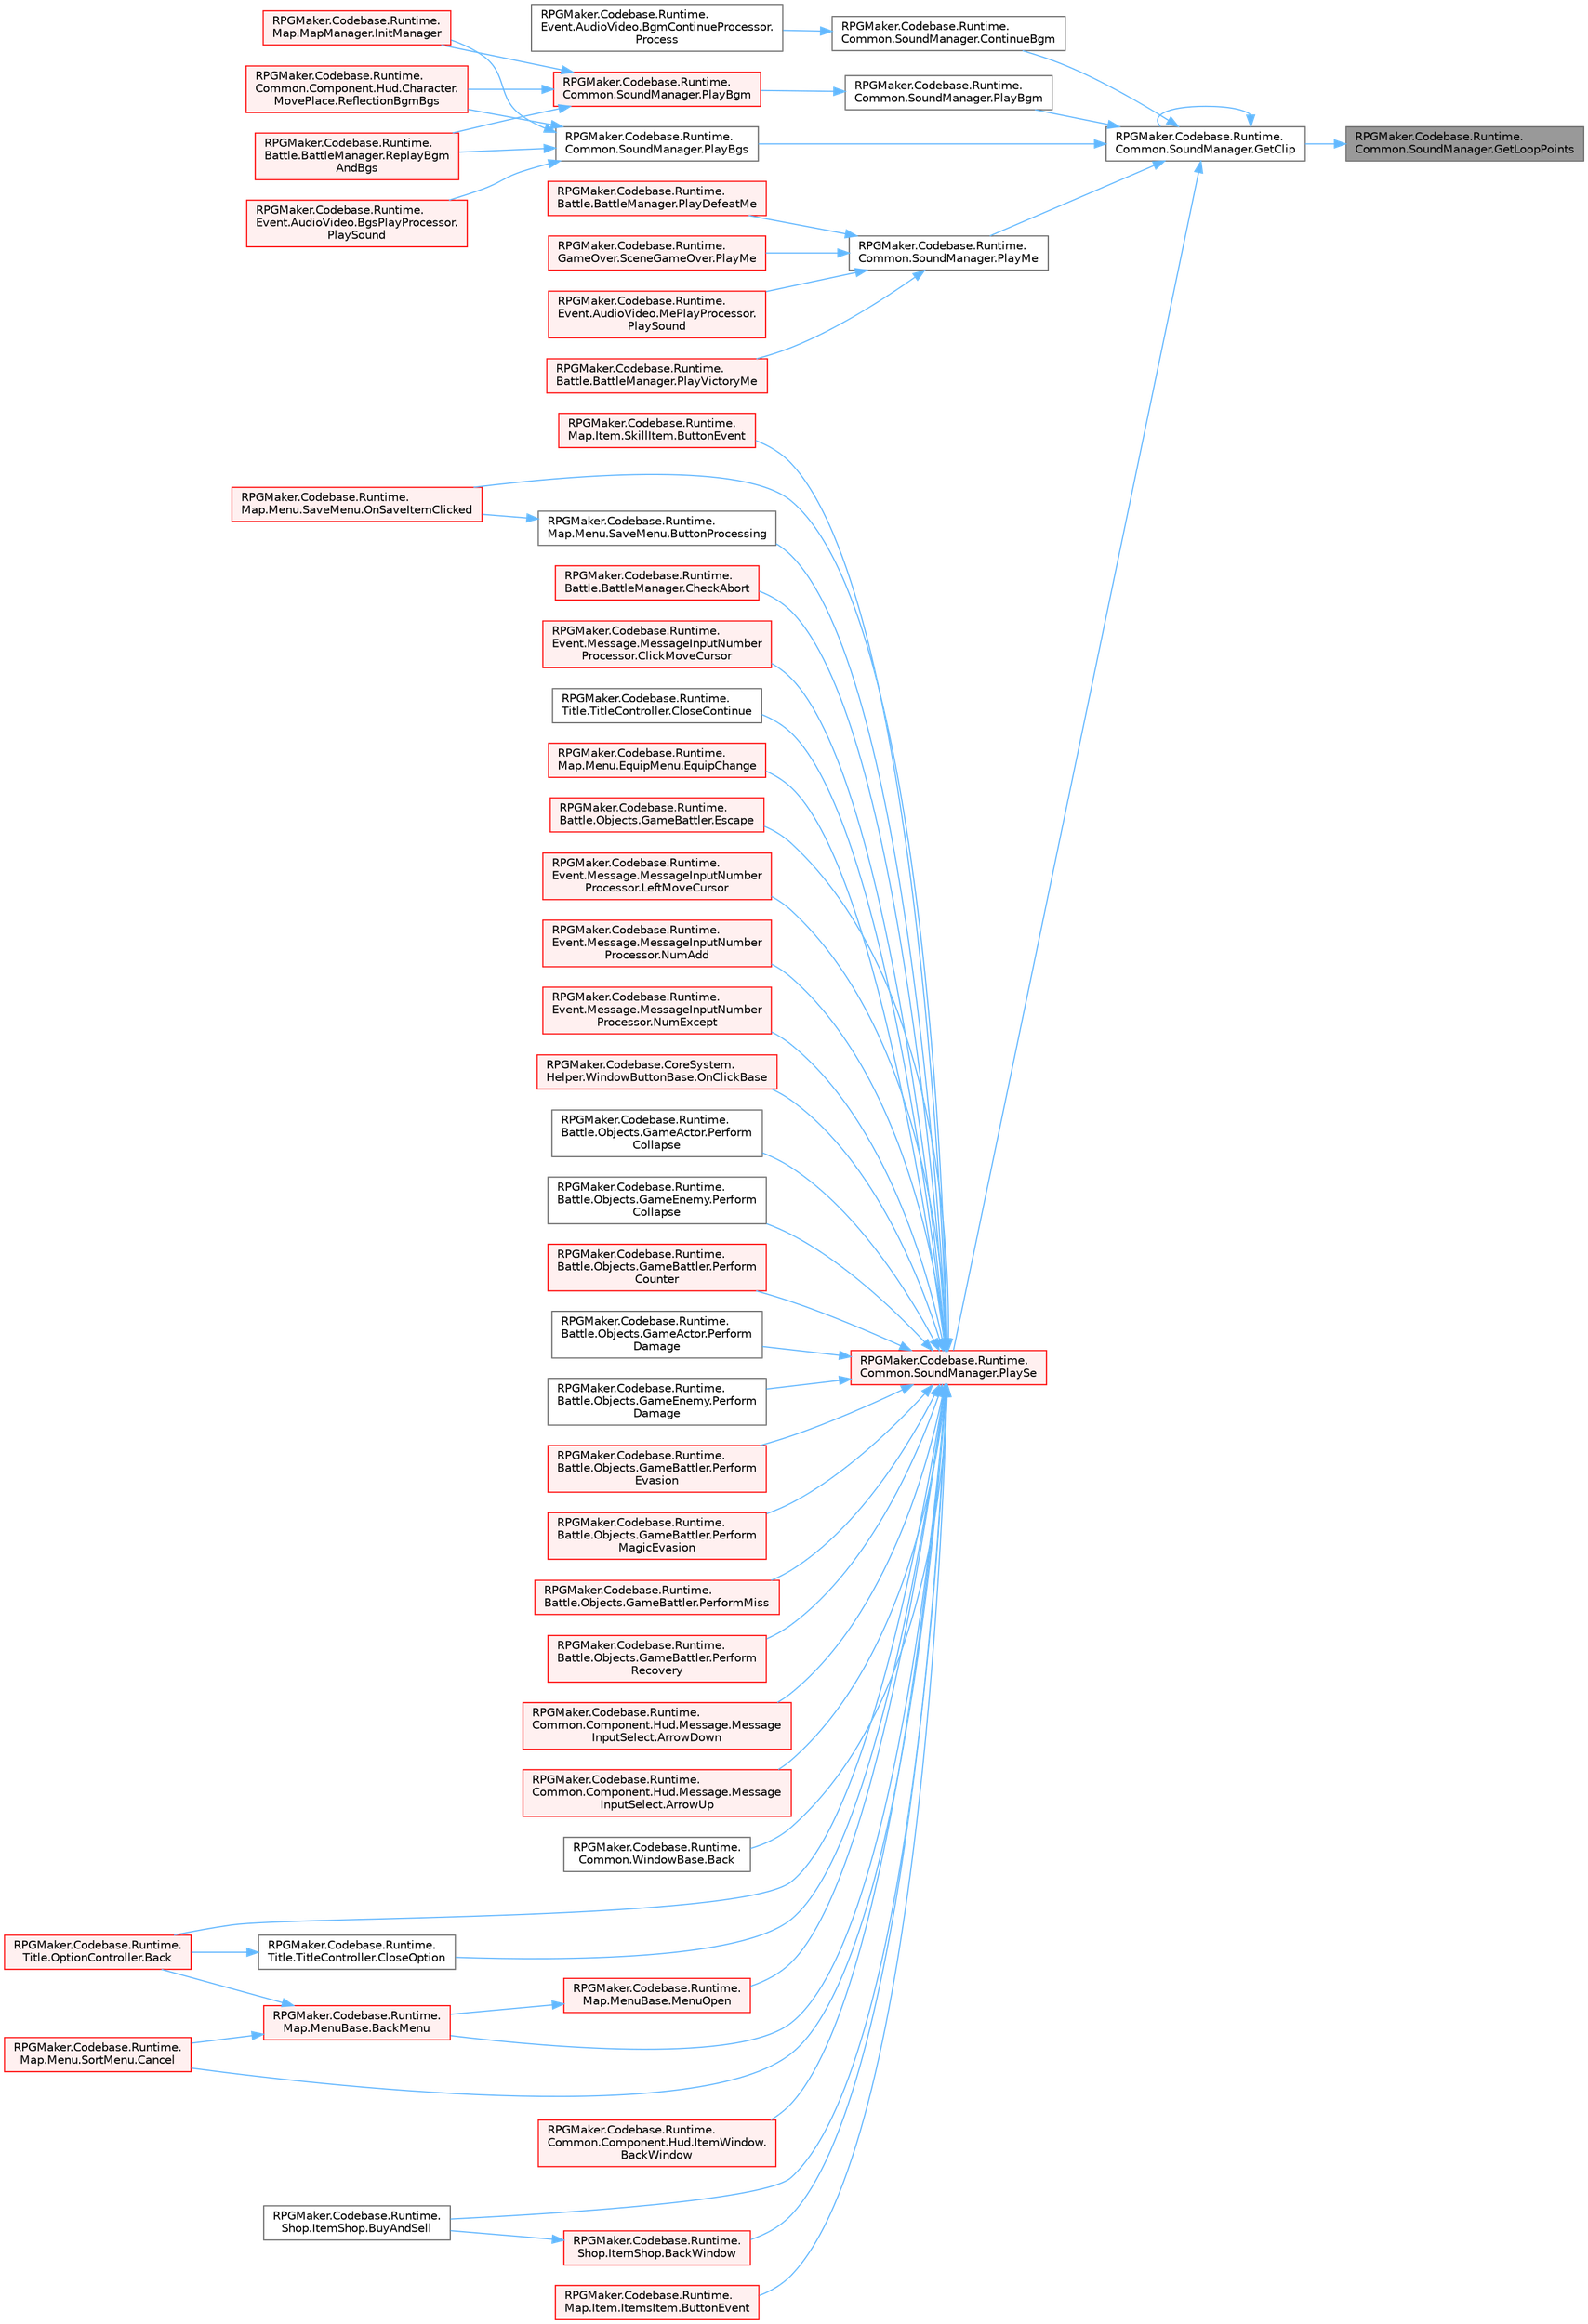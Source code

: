 digraph "RPGMaker.Codebase.Runtime.Common.SoundManager.GetLoopPoints"
{
 // LATEX_PDF_SIZE
  bgcolor="transparent";
  edge [fontname=Helvetica,fontsize=10,labelfontname=Helvetica,labelfontsize=10];
  node [fontname=Helvetica,fontsize=10,shape=box,height=0.2,width=0.4];
  rankdir="RL";
  Node1 [id="Node000001",label="RPGMaker.Codebase.Runtime.\lCommon.SoundManager.GetLoopPoints",height=0.2,width=0.4,color="gray40", fillcolor="grey60", style="filled", fontcolor="black",tooltip="😁 ループ点取得"];
  Node1 -> Node2 [id="edge1_Node000001_Node000002",dir="back",color="steelblue1",style="solid",tooltip=" "];
  Node2 [id="Node000002",label="RPGMaker.Codebase.Runtime.\lCommon.SoundManager.GetClip",height=0.2,width=0.4,color="grey40", fillcolor="white", style="filled",URL="$dc/d92/class_r_p_g_maker_1_1_codebase_1_1_runtime_1_1_common_1_1_sound_manager.html#afeb381d3d8889091583df950cc926c62",tooltip="😁 クリップ取得"];
  Node2 -> Node3 [id="edge2_Node000002_Node000003",dir="back",color="steelblue1",style="solid",tooltip=" "];
  Node3 [id="Node000003",label="RPGMaker.Codebase.Runtime.\lCommon.SoundManager.ContinueBgm",height=0.2,width=0.4,color="grey40", fillcolor="white", style="filled",URL="$dc/d92/class_r_p_g_maker_1_1_codebase_1_1_runtime_1_1_common_1_1_sound_manager.html#a62b8f6d491ead7a01c49a0e9ca98f720",tooltip="😁 BGMの再開。"];
  Node3 -> Node4 [id="edge3_Node000003_Node000004",dir="back",color="steelblue1",style="solid",tooltip=" "];
  Node4 [id="Node000004",label="RPGMaker.Codebase.Runtime.\lEvent.AudioVideo.BgmContinueProcessor.\lProcess",height=0.2,width=0.4,color="grey40", fillcolor="white", style="filled",URL="$d2/dff/class_r_p_g_maker_1_1_codebase_1_1_runtime_1_1_event_1_1_audio_video_1_1_bgm_continue_processor.html#a306d9c377605e7f7fb40d0e597ffc080",tooltip="😁 処理"];
  Node2 -> Node2 [id="edge4_Node000002_Node000002",dir="back",color="steelblue1",style="solid",tooltip=" "];
  Node2 -> Node5 [id="edge5_Node000002_Node000005",dir="back",color="steelblue1",style="solid",tooltip=" "];
  Node5 [id="Node000005",label="RPGMaker.Codebase.Runtime.\lCommon.SoundManager.PlayBgm",height=0.2,width=0.4,color="grey40", fillcolor="white", style="filled",URL="$dc/d92/class_r_p_g_maker_1_1_codebase_1_1_runtime_1_1_common_1_1_sound_manager.html#a14845db27bd80ffa9310696630950bb2",tooltip="😁 背景音楽再生"];
  Node5 -> Node6 [id="edge6_Node000005_Node000006",dir="back",color="steelblue1",style="solid",tooltip=" "];
  Node6 [id="Node000006",label="RPGMaker.Codebase.Runtime.\lCommon.SoundManager.PlayBgm",height=0.2,width=0.4,color="red", fillcolor="#FFF0F0", style="filled",URL="$dc/d92/class_r_p_g_maker_1_1_codebase_1_1_runtime_1_1_common_1_1_sound_manager.html#a6c8c608b6e1e7333a2d5ffefd1c22eb1",tooltip="😁 背景音楽再生"];
  Node6 -> Node17 [id="edge7_Node000006_Node000017",dir="back",color="steelblue1",style="solid",tooltip=" "];
  Node17 [id="Node000017",label="RPGMaker.Codebase.Runtime.\lMap.MapManager.InitManager",height=0.2,width=0.4,color="red", fillcolor="#FFF0F0", style="filled",URL="$d5/d0f/class_r_p_g_maker_1_1_codebase_1_1_runtime_1_1_map_1_1_map_manager.html#ae14061e8d125d7fe532437b6ba183131",tooltip="マップ初期化"];
  Node6 -> Node77 [id="edge8_Node000006_Node000077",dir="back",color="steelblue1",style="solid",tooltip=" "];
  Node77 [id="Node000077",label="RPGMaker.Codebase.Runtime.\lCommon.Component.Hud.Character.\lMovePlace.ReflectionBgmBgs",height=0.2,width=0.4,color="red", fillcolor="#FFF0F0", style="filled",URL="$df/d12/class_r_p_g_maker_1_1_codebase_1_1_runtime_1_1_common_1_1_component_1_1_hud_1_1_character_1_1_move_place.html#a2401a104b9b46869b22f030231a05b64",tooltip="😁 反射背景音楽背景音"];
  Node6 -> Node78 [id="edge9_Node000006_Node000078",dir="back",color="steelblue1",style="solid",tooltip=" "];
  Node78 [id="Node000078",label="RPGMaker.Codebase.Runtime.\lBattle.BattleManager.ReplayBgm\lAndBgs",height=0.2,width=0.4,color="red", fillcolor="#FFF0F0", style="filled",URL="$d3/d0c/class_r_p_g_maker_1_1_codebase_1_1_runtime_1_1_battle_1_1_battle_manager.html#af537b7414d677604dbc785e095368417",tooltip="😁 BGMとBGSの続きを再生"];
  Node2 -> Node89 [id="edge10_Node000002_Node000089",dir="back",color="steelblue1",style="solid",tooltip=" "];
  Node89 [id="Node000089",label="RPGMaker.Codebase.Runtime.\lCommon.SoundManager.PlayBgs",height=0.2,width=0.4,color="grey40", fillcolor="white", style="filled",URL="$dc/d92/class_r_p_g_maker_1_1_codebase_1_1_runtime_1_1_common_1_1_sound_manager.html#a3885aa1153952db1a46c6b826c09d94d",tooltip="😁 背景音楽音再生"];
  Node89 -> Node17 [id="edge11_Node000089_Node000017",dir="back",color="steelblue1",style="solid",tooltip=" "];
  Node89 -> Node90 [id="edge12_Node000089_Node000090",dir="back",color="steelblue1",style="solid",tooltip=" "];
  Node90 [id="Node000090",label="RPGMaker.Codebase.Runtime.\lEvent.AudioVideo.BgsPlayProcessor.\lPlaySound",height=0.2,width=0.4,color="red", fillcolor="#FFF0F0", style="filled",URL="$da/d4c/class_r_p_g_maker_1_1_codebase_1_1_runtime_1_1_event_1_1_audio_video_1_1_bgs_play_processor.html#a50a8f6c0f8bafc246afd951f60cdad26",tooltip="😁 音再生"];
  Node89 -> Node77 [id="edge13_Node000089_Node000077",dir="back",color="steelblue1",style="solid",tooltip=" "];
  Node89 -> Node78 [id="edge14_Node000089_Node000078",dir="back",color="steelblue1",style="solid",tooltip=" "];
  Node2 -> Node92 [id="edge15_Node000002_Node000092",dir="back",color="steelblue1",style="solid",tooltip=" "];
  Node92 [id="Node000092",label="RPGMaker.Codebase.Runtime.\lCommon.SoundManager.PlayMe",height=0.2,width=0.4,color="grey40", fillcolor="white", style="filled",URL="$dc/d92/class_r_p_g_maker_1_1_codebase_1_1_runtime_1_1_common_1_1_sound_manager.html#a9435659bc5d992f9824451ed5189b812",tooltip="😁 音楽効果再生"];
  Node92 -> Node93 [id="edge16_Node000092_Node000093",dir="back",color="steelblue1",style="solid",tooltip=" "];
  Node93 [id="Node000093",label="RPGMaker.Codebase.Runtime.\lBattle.BattleManager.PlayDefeatMe",height=0.2,width=0.4,color="red", fillcolor="#FFF0F0", style="filled",URL="$d3/d0c/class_r_p_g_maker_1_1_codebase_1_1_runtime_1_1_battle_1_1_battle_manager.html#adec3bb5d9c26b535782ffc2efcdead70",tooltip="😁 敗北MEを再生"];
  Node92 -> Node98 [id="edge17_Node000092_Node000098",dir="back",color="steelblue1",style="solid",tooltip=" "];
  Node98 [id="Node000098",label="RPGMaker.Codebase.Runtime.\lGameOver.SceneGameOver.PlayMe",height=0.2,width=0.4,color="red", fillcolor="#FFF0F0", style="filled",URL="$dc/dd5/class_r_p_g_maker_1_1_codebase_1_1_runtime_1_1_game_over_1_1_scene_game_over.html#a6a54777ec9855ab4ea99a411df9b1ffe",tooltip="😁 音楽効果再生"];
  Node92 -> Node100 [id="edge18_Node000092_Node000100",dir="back",color="steelblue1",style="solid",tooltip=" "];
  Node100 [id="Node000100",label="RPGMaker.Codebase.Runtime.\lEvent.AudioVideo.MePlayProcessor.\lPlaySound",height=0.2,width=0.4,color="red", fillcolor="#FFF0F0", style="filled",URL="$d7/d66/class_r_p_g_maker_1_1_codebase_1_1_runtime_1_1_event_1_1_audio_video_1_1_me_play_processor.html#a357625b731ae531e34ec1f17c601b53f",tooltip="😁 音再生"];
  Node92 -> Node102 [id="edge19_Node000092_Node000102",dir="back",color="steelblue1",style="solid",tooltip=" "];
  Node102 [id="Node000102",label="RPGMaker.Codebase.Runtime.\lBattle.BattleManager.PlayVictoryMe",height=0.2,width=0.4,color="red", fillcolor="#FFF0F0", style="filled",URL="$d3/d0c/class_r_p_g_maker_1_1_codebase_1_1_runtime_1_1_battle_1_1_battle_manager.html#abd331004b803a81f6366ef19eb53c6af",tooltip="😁 勝利MEを再生"];
  Node2 -> Node104 [id="edge20_Node000002_Node000104",dir="back",color="steelblue1",style="solid",tooltip=" "];
  Node104 [id="Node000104",label="RPGMaker.Codebase.Runtime.\lCommon.SoundManager.PlaySe",height=0.2,width=0.4,color="red", fillcolor="#FFF0F0", style="filled",URL="$dc/d92/class_r_p_g_maker_1_1_codebase_1_1_runtime_1_1_common_1_1_sound_manager.html#ac7b8d39ef1c764cd1c8ce2931d7dfd11",tooltip="😁 効果音再生"];
  Node104 -> Node105 [id="edge21_Node000104_Node000105",dir="back",color="steelblue1",style="solid",tooltip=" "];
  Node105 [id="Node000105",label="RPGMaker.Codebase.Runtime.\lCommon.Component.Hud.Message.Message\lInputSelect.ArrowDown",height=0.2,width=0.4,color="red", fillcolor="#FFF0F0", style="filled",URL="$d4/d47/class_r_p_g_maker_1_1_codebase_1_1_runtime_1_1_common_1_1_component_1_1_hud_1_1_message_1_1_message_input_select.html#ac0ecc25f4dcc3f6ba6da7f31168b8f06",tooltip="😁 下を許可"];
  Node104 -> Node109 [id="edge22_Node000104_Node000109",dir="back",color="steelblue1",style="solid",tooltip=" "];
  Node109 [id="Node000109",label="RPGMaker.Codebase.Runtime.\lCommon.Component.Hud.Message.Message\lInputSelect.ArrowUp",height=0.2,width=0.4,color="red", fillcolor="#FFF0F0", style="filled",URL="$d4/d47/class_r_p_g_maker_1_1_codebase_1_1_runtime_1_1_common_1_1_component_1_1_hud_1_1_message_1_1_message_input_select.html#ad27adcecd400825a04b25a524fb64ebc",tooltip="😁 上を許可"];
  Node104 -> Node110 [id="edge23_Node000104_Node000110",dir="back",color="steelblue1",style="solid",tooltip=" "];
  Node110 [id="Node000110",label="RPGMaker.Codebase.Runtime.\lCommon.WindowBase.Back",height=0.2,width=0.4,color="grey40", fillcolor="white", style="filled",URL="$d4/d52/class_r_p_g_maker_1_1_codebase_1_1_runtime_1_1_common_1_1_window_base.html#a576411ba4cf8dcf5f923836bee044252",tooltip="😁 戻る"];
  Node104 -> Node111 [id="edge24_Node000104_Node000111",dir="back",color="steelblue1",style="solid",tooltip=" "];
  Node111 [id="Node000111",label="RPGMaker.Codebase.Runtime.\lTitle.OptionController.Back",height=0.2,width=0.4,color="red", fillcolor="#FFF0F0", style="filled",URL="$d4/d14/class_r_p_g_maker_1_1_codebase_1_1_runtime_1_1_title_1_1_option_controller.html#af7ea8e4de87f5483700bd4a1239a5717",tooltip="戻る処理"];
  Node104 -> Node113 [id="edge25_Node000104_Node000113",dir="back",color="steelblue1",style="solid",tooltip=" "];
  Node113 [id="Node000113",label="RPGMaker.Codebase.Runtime.\lMap.MenuBase.BackMenu",height=0.2,width=0.4,color="red", fillcolor="#FFF0F0", style="filled",URL="$d4/d87/class_r_p_g_maker_1_1_codebase_1_1_runtime_1_1_map_1_1_menu_base.html#a75d4c40d6674b4574d843d94b935e33c",tooltip="各メニューの戻る操作を行う"];
  Node113 -> Node111 [id="edge26_Node000113_Node000111",dir="back",color="steelblue1",style="solid",tooltip=" "];
  Node113 -> Node131 [id="edge27_Node000113_Node000131",dir="back",color="steelblue1",style="solid",tooltip=" "];
  Node131 [id="Node000131",label="RPGMaker.Codebase.Runtime.\lMap.Menu.SortMenu.Cancel",height=0.2,width=0.4,color="red", fillcolor="#FFF0F0", style="filled",URL="$d0/d73/class_r_p_g_maker_1_1_codebase_1_1_runtime_1_1_map_1_1_menu_1_1_sort_menu.html#a6031d2e52e2069c2256a8eb786a41b71",tooltip=" "];
  Node104 -> Node138 [id="edge28_Node000104_Node000138",dir="back",color="steelblue1",style="solid",tooltip=" "];
  Node138 [id="Node000138",label="RPGMaker.Codebase.Runtime.\lCommon.Component.Hud.ItemWindow.\lBackWindow",height=0.2,width=0.4,color="red", fillcolor="#FFF0F0", style="filled",URL="$de/d33/class_r_p_g_maker_1_1_codebase_1_1_runtime_1_1_common_1_1_component_1_1_hud_1_1_item_window.html#a04f12059c63c6c5be785274098054bf5",tooltip="😁 戻る操作"];
  Node104 -> Node143 [id="edge29_Node000104_Node000143",dir="back",color="steelblue1",style="solid",tooltip=" "];
  Node143 [id="Node000143",label="RPGMaker.Codebase.Runtime.\lShop.ItemShop.BackWindow",height=0.2,width=0.4,color="red", fillcolor="#FFF0F0", style="filled",URL="$d6/d5c/class_r_p_g_maker_1_1_codebase_1_1_runtime_1_1_shop_1_1_item_shop.html#abc1870a996ee5f639d19c373a693b0f0",tooltip="戻る"];
  Node143 -> Node144 [id="edge30_Node000143_Node000144",dir="back",color="steelblue1",style="solid",tooltip=" "];
  Node144 [id="Node000144",label="RPGMaker.Codebase.Runtime.\lShop.ItemShop.BuyAndSell",height=0.2,width=0.4,color="grey40", fillcolor="white", style="filled",URL="$d6/d5c/class_r_p_g_maker_1_1_codebase_1_1_runtime_1_1_shop_1_1_item_shop.html#a3d324d19c6a2a246dcc2860c09a8eec1",tooltip="確定ボタン"];
  Node104 -> Node152 [id="edge31_Node000104_Node000152",dir="back",color="steelblue1",style="solid",tooltip=" "];
  Node152 [id="Node000152",label="RPGMaker.Codebase.Runtime.\lMap.Item.ItemsItem.ButtonEvent",height=0.2,width=0.4,color="red", fillcolor="#FFF0F0", style="filled",URL="$d5/d49/class_r_p_g_maker_1_1_codebase_1_1_runtime_1_1_map_1_1_item_1_1_items_item.html#a57804f17a06a69a3b5487c58a9e02816",tooltip="アイテムを使用する"];
  Node104 -> Node158 [id="edge32_Node000104_Node000158",dir="back",color="steelblue1",style="solid",tooltip=" "];
  Node158 [id="Node000158",label="RPGMaker.Codebase.Runtime.\lMap.Item.SkillItem.ButtonEvent",height=0.2,width=0.4,color="red", fillcolor="#FFF0F0", style="filled",URL="$d0/d4d/class_r_p_g_maker_1_1_codebase_1_1_runtime_1_1_map_1_1_item_1_1_skill_item.html#a4b4dcfc04d0a4bb83639515d84f45c06",tooltip="スキル選択時処理"];
  Node104 -> Node170 [id="edge33_Node000104_Node000170",dir="back",color="steelblue1",style="solid",tooltip=" "];
  Node170 [id="Node000170",label="RPGMaker.Codebase.Runtime.\lMap.Menu.SaveMenu.ButtonProcessing",height=0.2,width=0.4,color="grey40", fillcolor="white", style="filled",URL="$dc/dd1/class_r_p_g_maker_1_1_codebase_1_1_runtime_1_1_map_1_1_menu_1_1_save_menu.html#a1d8f672f57f4a620a2bd4c9213f6cf6a",tooltip=" "];
  Node170 -> Node171 [id="edge34_Node000170_Node000171",dir="back",color="steelblue1",style="solid",tooltip=" "];
  Node171 [id="Node000171",label="RPGMaker.Codebase.Runtime.\lMap.Menu.SaveMenu.OnSaveItemClicked",height=0.2,width=0.4,color="red", fillcolor="#FFF0F0", style="filled",URL="$dc/dd1/class_r_p_g_maker_1_1_codebase_1_1_runtime_1_1_map_1_1_menu_1_1_save_menu.html#afa35060e6bf300ed4abee7884ae5b4e6",tooltip="セーブデータ項目をクリックした際に呼び出すコールバック"];
  Node104 -> Node144 [id="edge35_Node000104_Node000144",dir="back",color="steelblue1",style="solid",tooltip=" "];
  Node104 -> Node131 [id="edge36_Node000104_Node000131",dir="back",color="steelblue1",style="solid",tooltip=" "];
  Node104 -> Node174 [id="edge37_Node000104_Node000174",dir="back",color="steelblue1",style="solid",tooltip=" "];
  Node174 [id="Node000174",label="RPGMaker.Codebase.Runtime.\lBattle.BattleManager.CheckAbort",height=0.2,width=0.4,color="red", fillcolor="#FFF0F0", style="filled",URL="$d3/d0c/class_r_p_g_maker_1_1_codebase_1_1_runtime_1_1_battle_1_1_battle_manager.html#a7e37c651a2b5f3b9d27c2ada7dd58de4",tooltip="😁 パーティがいないなど中止する状態なら中止し、中止を実行したか返す"];
  Node104 -> Node175 [id="edge38_Node000104_Node000175",dir="back",color="steelblue1",style="solid",tooltip=" "];
  Node175 [id="Node000175",label="RPGMaker.Codebase.Runtime.\lEvent.Message.MessageInputNumber\lProcessor.ClickMoveCursor",height=0.2,width=0.4,color="red", fillcolor="#FFF0F0", style="filled",URL="$d3/dc1/class_r_p_g_maker_1_1_codebase_1_1_runtime_1_1_event_1_1_message_1_1_message_input_number_processor.html#aec546cdf7f75c2168e9644f92b79ceef",tooltip="😁 クリック移動カーソル"];
  Node104 -> Node177 [id="edge39_Node000104_Node000177",dir="back",color="steelblue1",style="solid",tooltip=" "];
  Node177 [id="Node000177",label="RPGMaker.Codebase.Runtime.\lTitle.TitleController.CloseContinue",height=0.2,width=0.4,color="grey40", fillcolor="white", style="filled",URL="$df/d94/class_r_p_g_maker_1_1_codebase_1_1_runtime_1_1_title_1_1_title_controller.html#a9518a482a034c783c6f0c8bb714e3c9a",tooltip=" "];
  Node104 -> Node178 [id="edge40_Node000104_Node000178",dir="back",color="steelblue1",style="solid",tooltip=" "];
  Node178 [id="Node000178",label="RPGMaker.Codebase.Runtime.\lTitle.TitleController.CloseOption",height=0.2,width=0.4,color="grey40", fillcolor="white", style="filled",URL="$df/d94/class_r_p_g_maker_1_1_codebase_1_1_runtime_1_1_title_1_1_title_controller.html#a16c00b65bb336a8a284f7e2c93d9216e",tooltip="オプションを閉じたときの処理0"];
  Node178 -> Node111 [id="edge41_Node000178_Node000111",dir="back",color="steelblue1",style="solid",tooltip=" "];
  Node104 -> Node179 [id="edge42_Node000104_Node000179",dir="back",color="steelblue1",style="solid",tooltip=" "];
  Node179 [id="Node000179",label="RPGMaker.Codebase.Runtime.\lMap.Menu.EquipMenu.EquipChange",height=0.2,width=0.4,color="red", fillcolor="#FFF0F0", style="filled",URL="$db/d72/class_r_p_g_maker_1_1_codebase_1_1_runtime_1_1_map_1_1_menu_1_1_equip_menu.html#a28ca0fb58be7f01d4505c023c580d8d1",tooltip="装備変更"];
  Node104 -> Node192 [id="edge43_Node000104_Node000192",dir="back",color="steelblue1",style="solid",tooltip=" "];
  Node192 [id="Node000192",label="RPGMaker.Codebase.Runtime.\lBattle.Objects.GameBattler.Escape",height=0.2,width=0.4,color="red", fillcolor="#FFF0F0", style="filled",URL="$d6/de6/class_r_p_g_maker_1_1_codebase_1_1_runtime_1_1_battle_1_1_objects_1_1_game_battler.html#a39c0f0b868040a5174f43d9749ad7124",tooltip="😁 戦闘から逃げる"];
  Node104 -> Node201 [id="edge44_Node000104_Node000201",dir="back",color="steelblue1",style="solid",tooltip=" "];
  Node201 [id="Node000201",label="RPGMaker.Codebase.Runtime.\lEvent.Message.MessageInputNumber\lProcessor.LeftMoveCursor",height=0.2,width=0.4,color="red", fillcolor="#FFF0F0", style="filled",URL="$d3/dc1/class_r_p_g_maker_1_1_codebase_1_1_runtime_1_1_event_1_1_message_1_1_message_input_number_processor.html#a778442fe20e8b7e407160d926f041dc9",tooltip="😁 一桁、二桁の切り替え"];
  Node104 -> Node203 [id="edge45_Node000104_Node000203",dir="back",color="steelblue1",style="solid",tooltip=" "];
  Node203 [id="Node000203",label="RPGMaker.Codebase.Runtime.\lMap.MenuBase.MenuOpen",height=0.2,width=0.4,color="red", fillcolor="#FFF0F0", style="filled",URL="$d4/d87/class_r_p_g_maker_1_1_codebase_1_1_runtime_1_1_map_1_1_menu_base.html#a5a2bdab2d0f0b62de47028166fdcb660",tooltip="メニュー表示、非表示切り替え処理"];
  Node203 -> Node113 [id="edge46_Node000203_Node000113",dir="back",color="steelblue1",style="solid",tooltip=" "];
  Node104 -> Node205 [id="edge47_Node000104_Node000205",dir="back",color="steelblue1",style="solid",tooltip=" "];
  Node205 [id="Node000205",label="RPGMaker.Codebase.Runtime.\lEvent.Message.MessageInputNumber\lProcessor.NumAdd",height=0.2,width=0.4,color="red", fillcolor="#FFF0F0", style="filled",URL="$d3/dc1/class_r_p_g_maker_1_1_codebase_1_1_runtime_1_1_event_1_1_message_1_1_message_input_number_processor.html#aa2be2110ae6082e9fda083bb6a1fa9fc",tooltip="😁 数値増減"];
  Node104 -> Node206 [id="edge48_Node000104_Node000206",dir="back",color="steelblue1",style="solid",tooltip=" "];
  Node206 [id="Node000206",label="RPGMaker.Codebase.Runtime.\lEvent.Message.MessageInputNumber\lProcessor.NumExcept",height=0.2,width=0.4,color="red", fillcolor="#FFF0F0", style="filled",URL="$d3/dc1/class_r_p_g_maker_1_1_codebase_1_1_runtime_1_1_event_1_1_message_1_1_message_input_number_processor.html#adb3f5e2757b1d8ec194756a051e7b8f4",tooltip="😁 数除く"];
  Node104 -> Node207 [id="edge49_Node000104_Node000207",dir="back",color="steelblue1",style="solid",tooltip=" "];
  Node207 [id="Node000207",label="RPGMaker.Codebase.CoreSystem.\lHelper.WindowButtonBase.OnClickBase",height=0.2,width=0.4,color="red", fillcolor="#FFF0F0", style="filled",URL="$d1/d38/class_r_p_g_maker_1_1_codebase_1_1_core_system_1_1_helper_1_1_window_button_base.html#a1bbc9e77d121007c276cf74ec8f12de9",tooltip="😁 クリックイベント ボタンの挙動を、マウスクリック時には1回目でフォーカス移動、2回目で発火 Enterの場合には1回目で発火 と統一するためのWrapper"];
  Node104 -> Node171 [id="edge50_Node000104_Node000171",dir="back",color="steelblue1",style="solid",tooltip=" "];
  Node104 -> Node209 [id="edge51_Node000104_Node000209",dir="back",color="steelblue1",style="solid",tooltip=" "];
  Node209 [id="Node000209",label="RPGMaker.Codebase.Runtime.\lBattle.Objects.GameActor.Perform\lCollapse",height=0.2,width=0.4,color="grey40", fillcolor="white", style="filled",URL="$db/dfc/class_r_p_g_maker_1_1_codebase_1_1_runtime_1_1_battle_1_1_objects_1_1_game_actor.html#ad48cfd9a4f97baf7ef8fbbfcaad1295a",tooltip="😁 倒れる動作を実行"];
  Node104 -> Node210 [id="edge52_Node000104_Node000210",dir="back",color="steelblue1",style="solid",tooltip=" "];
  Node210 [id="Node000210",label="RPGMaker.Codebase.Runtime.\lBattle.Objects.GameEnemy.Perform\lCollapse",height=0.2,width=0.4,color="grey40", fillcolor="white", style="filled",URL="$d8/de8/class_r_p_g_maker_1_1_codebase_1_1_runtime_1_1_battle_1_1_objects_1_1_game_enemy.html#af18e3b26b3b9ab39aec9dbc2a33d1075",tooltip="😁 倒れる動作を実行"];
  Node104 -> Node211 [id="edge53_Node000104_Node000211",dir="back",color="steelblue1",style="solid",tooltip=" "];
  Node211 [id="Node000211",label="RPGMaker.Codebase.Runtime.\lBattle.Objects.GameBattler.Perform\lCounter",height=0.2,width=0.4,color="red", fillcolor="#FFF0F0", style="filled",URL="$d6/de6/class_r_p_g_maker_1_1_codebase_1_1_runtime_1_1_battle_1_1_objects_1_1_game_battler.html#afe39c3d4e1bd8780b185d1316a32ac96",tooltip="😁 カウンター動作を実行"];
  Node104 -> Node215 [id="edge54_Node000104_Node000215",dir="back",color="steelblue1",style="solid",tooltip=" "];
  Node215 [id="Node000215",label="RPGMaker.Codebase.Runtime.\lBattle.Objects.GameActor.Perform\lDamage",height=0.2,width=0.4,color="grey40", fillcolor="white", style="filled",URL="$db/dfc/class_r_p_g_maker_1_1_codebase_1_1_runtime_1_1_battle_1_1_objects_1_1_game_actor.html#ae384bc0b0e6156d36701eb8a8c173202",tooltip="😁 被ダメージ動作を実行"];
  Node104 -> Node216 [id="edge55_Node000104_Node000216",dir="back",color="steelblue1",style="solid",tooltip=" "];
  Node216 [id="Node000216",label="RPGMaker.Codebase.Runtime.\lBattle.Objects.GameEnemy.Perform\lDamage",height=0.2,width=0.4,color="grey40", fillcolor="white", style="filled",URL="$d8/de8/class_r_p_g_maker_1_1_codebase_1_1_runtime_1_1_battle_1_1_objects_1_1_game_enemy.html#af5a03e4a48e0c658baf612e348e623ca",tooltip="😁 被ダメージ動作を実行"];
  Node104 -> Node217 [id="edge56_Node000104_Node000217",dir="back",color="steelblue1",style="solid",tooltip=" "];
  Node217 [id="Node000217",label="RPGMaker.Codebase.Runtime.\lBattle.Objects.GameBattler.Perform\lEvasion",height=0.2,width=0.4,color="red", fillcolor="#FFF0F0", style="filled",URL="$d6/de6/class_r_p_g_maker_1_1_codebase_1_1_runtime_1_1_battle_1_1_objects_1_1_game_battler.html#a7df5d5e8541f4dff6052a9ac589d4a82",tooltip="😁 回避動作を実行"];
  Node104 -> Node222 [id="edge57_Node000104_Node000222",dir="back",color="steelblue1",style="solid",tooltip=" "];
  Node222 [id="Node000222",label="RPGMaker.Codebase.Runtime.\lBattle.Objects.GameBattler.Perform\lMagicEvasion",height=0.2,width=0.4,color="red", fillcolor="#FFF0F0", style="filled",URL="$d6/de6/class_r_p_g_maker_1_1_codebase_1_1_runtime_1_1_battle_1_1_objects_1_1_game_battler.html#ab7a86beeda456b9f6e000255dc836692",tooltip="😁 魔法回避動作を実行"];
  Node104 -> Node224 [id="edge58_Node000104_Node000224",dir="back",color="steelblue1",style="solid",tooltip=" "];
  Node224 [id="Node000224",label="RPGMaker.Codebase.Runtime.\lBattle.Objects.GameBattler.PerformMiss",height=0.2,width=0.4,color="red", fillcolor="#FFF0F0", style="filled",URL="$d6/de6/class_r_p_g_maker_1_1_codebase_1_1_runtime_1_1_battle_1_1_objects_1_1_game_battler.html#aa5b9f2e117c1ec79241d83210960a9a8",tooltip="😁 失敗動作を実行"];
  Node104 -> Node227 [id="edge59_Node000104_Node000227",dir="back",color="steelblue1",style="solid",tooltip=" "];
  Node227 [id="Node000227",label="RPGMaker.Codebase.Runtime.\lBattle.Objects.GameBattler.Perform\lRecovery",height=0.2,width=0.4,color="red", fillcolor="#FFF0F0", style="filled",URL="$d6/de6/class_r_p_g_maker_1_1_codebase_1_1_runtime_1_1_battle_1_1_objects_1_1_game_battler.html#a61fd739a3291a9092f9f0139b39f00ae",tooltip="😁 回復動作を実行"];
}
